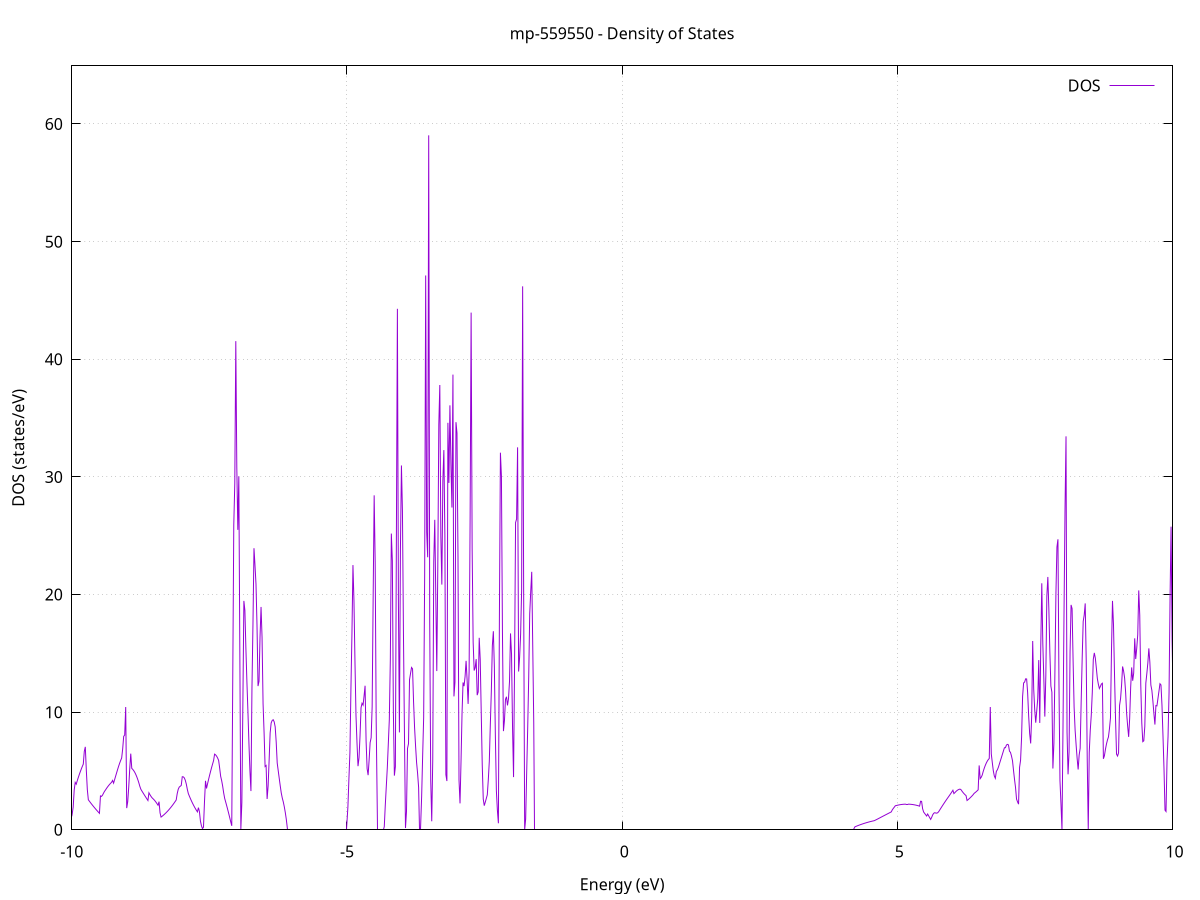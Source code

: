 set title 'mp-559550 - Density of States'
set xlabel 'Energy (eV)'
set ylabel 'DOS (states/eV)'
set grid
set xrange [-10:10]
set yrange [0:64.941]
set xzeroaxis lt -1
set terminal png size 800,600
set output 'mp-559550_dos_gnuplot.png'
plot '-' using 1:2 with lines title 'DOS'
-22.472500 0.000000
-22.454100 0.000000
-22.435800 0.000000
-22.417400 0.000000
-22.399100 0.000000
-22.380700 0.000000
-22.362400 0.000000
-22.344000 0.000000
-22.325700 0.000000
-22.307300 0.000000
-22.289000 0.000000
-22.270600 0.000000
-22.252200 0.000000
-22.233900 0.000000
-22.215500 0.000000
-22.197200 0.000000
-22.178800 0.000000
-22.160500 0.000000
-22.142100 0.000000
-22.123800 0.000000
-22.105400 0.000000
-22.087100 0.000000
-22.068700 0.000000
-22.050400 0.000000
-22.032000 0.000000
-22.013700 0.000000
-21.995300 0.000000
-21.977000 0.000000
-21.958600 0.000000
-21.940300 0.000000
-21.921900 0.000000
-21.903600 0.000000
-21.885200 0.000000
-21.866900 0.000000
-21.848500 0.000000
-21.830100 0.000000
-21.811800 0.000000
-21.793400 0.000000
-21.775100 0.000000
-21.756700 0.000000
-21.738400 0.000000
-21.720000 0.000000
-21.701700 0.000000
-21.683300 0.000000
-21.665000 0.000000
-21.646600 0.000000
-21.628300 0.000000
-21.609900 0.000000
-21.591600 0.000000
-21.573200 0.000000
-21.554900 0.000000
-21.536500 0.000000
-21.518200 0.000000
-21.499800 0.000000
-21.481500 0.000000
-21.463100 0.000000
-21.444800 0.000000
-21.426400 0.000000
-21.408100 0.000000
-21.389700 0.000000
-21.371300 0.000000
-21.353000 0.000000
-21.334600 0.000000
-21.316300 0.000000
-21.297900 0.000000
-21.279600 0.000000
-21.261200 0.000000
-21.242900 0.000000
-21.224500 0.000000
-21.206200 0.000000
-21.187800 0.000000
-21.169500 0.000000
-21.151100 0.000000
-21.132800 0.000000
-21.114400 0.000000
-21.096100 0.000000
-21.077700 0.000000
-21.059400 0.000000
-21.041000 0.000000
-21.022700 0.000000
-21.004300 0.000000
-20.986000 0.000000
-20.967600 0.000000
-20.949200 0.000000
-20.930900 0.000000
-20.912500 0.000000
-20.894200 0.000000
-20.875800 0.000000
-20.857500 0.000000
-20.839100 0.000000
-20.820800 0.000000
-20.802400 1.279700
-20.784100 2.049700
-20.765700 2.731300
-20.747400 3.324500
-20.729000 3.829400
-20.710700 4.891200
-20.692300 6.050300
-20.674000 7.244700
-20.655600 10.137500
-20.637300 10.598400
-20.618900 10.800200
-20.600600 10.742900
-20.582200 10.426400
-20.563900 10.576500
-20.545500 6.742400
-20.527100 5.129200
-20.508800 2.079400
-20.490400 0.145800
-20.472100 1.615500
-20.453700 3.751200
-20.435400 6.548200
-20.417000 9.668100
-20.398700 11.173500
-20.380300 12.030700
-20.362000 11.586500
-20.343600 10.615400
-20.325300 5.343100
-20.306900 4.825800
-20.288600 4.339100
-20.270200 3.882900
-20.251900 3.457400
-20.233500 3.062400
-20.215200 6.848400
-20.196800 5.521600
-20.178500 5.906700
-20.160100 6.221200
-20.141800 6.526700
-20.123400 6.858800
-20.105100 7.205900
-20.086700 7.847000
-20.068300 7.637500
-20.050000 8.476100
-20.031600 9.192500
-20.013300 9.786700
-19.994900 10.258600
-19.976600 10.608300
-19.958200 20.641600
-19.939900 27.027200
-19.921500 10.891600
-19.903200 10.489200
-19.884800 9.970600
-19.866500 9.335600
-19.848100 8.584400
-19.829800 8.723900
-19.811400 7.972400
-19.793100 7.178400
-19.774700 6.685600
-19.756400 6.314600
-19.738000 6.047200
-19.719700 5.746600
-19.701300 5.335700
-19.683000 6.077500
-19.664600 2.871900
-19.646200 3.200400
-19.627900 3.548700
-19.609500 3.916900
-19.591200 4.304900
-19.572800 4.712700
-19.554500 14.770300
-19.536100 10.166200
-19.517800 9.463700
-19.499400 8.711200
-19.481100 7.908700
-19.462700 7.056100
-19.444400 6.153400
-19.426000 4.381300
-19.407700 1.968200
-19.389300 0.476800
-19.371000 0.154200
-19.352600 3.308000
-19.334300 2.510700
-19.315900 3.211200
-19.297600 4.021600
-19.279200 4.941700
-19.260900 7.728700
-19.242500 7.028200
-19.224200 7.217700
-19.205800 7.319000
-19.187400 7.331900
-19.169100 7.256500
-19.150700 7.092900
-19.132400 6.186200
-19.114000 4.835400
-19.095700 4.382000
-19.077300 3.936400
-19.059000 3.498600
-19.040600 3.068600
-19.022300 2.661900
-19.003900 2.353900
-18.985600 2.163500
-18.967200 1.910700
-18.948900 1.595600
-18.930500 1.218100
-18.912200 1126.777700
-18.893800 50.990500
-18.875500 51.113400
-18.857100 129.844200
-18.838800 126.088900
-18.820400 279.144500
-18.802100 0.000000
-18.783700 0.000000
-18.765300 0.000000
-18.747000 0.000000
-18.728600 0.000000
-18.710300 0.000000
-18.691900 0.000000
-18.673600 0.000000
-18.655200 0.000000
-18.636900 0.000000
-18.618500 0.000000
-18.600200 0.000000
-18.581800 0.000000
-18.563500 0.000000
-18.545100 0.000000
-18.526800 0.000000
-18.508400 0.000000
-18.490100 0.000000
-18.471700 0.000000
-18.453400 0.000000
-18.435000 0.000000
-18.416700 0.000000
-18.398300 0.000000
-18.380000 0.000000
-18.361600 0.000000
-18.343200 0.000000
-18.324900 0.000000
-18.306500 0.000000
-18.288200 0.000000
-18.269800 0.000000
-18.251500 0.000000
-18.233100 0.000000
-18.214800 0.000000
-18.196400 0.000000
-18.178100 0.000000
-18.159700 0.000000
-18.141400 0.000000
-18.123000 0.000000
-18.104700 0.000000
-18.086300 0.000000
-18.068000 0.000000
-18.049600 0.000000
-18.031300 0.000000
-18.012900 0.000000
-17.994600 0.000000
-17.976200 0.000000
-17.957900 0.000000
-17.939500 0.000000
-17.921200 0.000000
-17.902800 0.000000
-17.884400 0.000000
-17.866100 0.000000
-17.847700 0.000000
-17.829400 0.000000
-17.811000 0.000000
-17.792700 0.000000
-17.774300 0.000000
-17.756000 0.000000
-17.737600 0.000000
-17.719300 0.000000
-17.700900 0.000000
-17.682600 0.000000
-17.664200 0.000000
-17.645900 0.000000
-17.627500 0.000000
-17.609200 0.000000
-17.590800 0.000000
-17.572500 0.000000
-17.554100 0.000000
-17.535800 0.000000
-17.517400 0.000000
-17.499100 0.000000
-17.480700 0.000000
-17.462300 0.000000
-17.444000 0.000000
-17.425600 0.000000
-17.407300 0.000000
-17.388900 0.000000
-17.370600 0.000000
-17.352200 0.000000
-17.333900 0.000000
-17.315500 0.000000
-17.297200 0.000000
-17.278800 0.000000
-17.260500 0.000000
-17.242100 0.000000
-17.223800 0.000000
-17.205400 0.000000
-17.187100 0.000000
-17.168700 0.000000
-17.150400 0.000000
-17.132000 0.000000
-17.113700 0.000000
-17.095300 0.000000
-17.077000 0.000000
-17.058600 0.000000
-17.040300 0.000000
-17.021900 0.000000
-17.003500 0.000000
-16.985200 0.000000
-16.966800 0.000000
-16.948500 0.000000
-16.930100 0.000000
-16.911800 0.000000
-16.893400 0.000000
-16.875100 0.000000
-16.856700 0.000000
-16.838400 0.000000
-16.820000 0.000000
-16.801700 0.000000
-16.783300 0.000000
-16.765000 0.000000
-16.746600 0.000000
-16.728300 0.000000
-16.709900 0.000000
-16.691600 0.000000
-16.673200 0.000000
-16.654900 0.000000
-16.636500 0.000000
-16.618200 0.000000
-16.599800 0.000000
-16.581400 0.000000
-16.563100 0.000000
-16.544700 0.000000
-16.526400 0.000000
-16.508000 0.000000
-16.489700 0.000000
-16.471300 0.000000
-16.453000 0.000000
-16.434600 0.000000
-16.416300 0.000000
-16.397900 0.000000
-16.379600 0.000000
-16.361200 0.000000
-16.342900 0.000000
-16.324500 0.000000
-16.306200 0.000000
-16.287800 0.000000
-16.269500 0.000000
-16.251100 0.000000
-16.232800 0.000000
-16.214400 0.000000
-16.196100 0.000000
-16.177700 0.000000
-16.159300 0.000000
-16.141000 0.000000
-16.122600 0.000000
-16.104300 0.000000
-16.085900 0.000000
-16.067600 0.000000
-16.049200 0.000000
-16.030900 0.000000
-16.012500 0.000000
-15.994200 0.000000
-15.975800 0.000000
-15.957500 0.000000
-15.939100 0.000000
-15.920800 0.000000
-15.902400 0.000000
-15.884100 0.000000
-15.865700 0.000000
-15.847400 0.000000
-15.829000 0.000000
-15.810700 0.000000
-15.792300 0.000000
-15.774000 0.000000
-15.755600 0.000000
-15.737300 0.000000
-15.718900 0.000000
-15.700500 0.000000
-15.682200 0.000000
-15.663800 0.000000
-15.645500 0.000000
-15.627100 0.000000
-15.608800 0.000000
-15.590400 0.000000
-15.572100 0.000000
-15.553700 0.000000
-15.535400 0.000000
-15.517000 0.000000
-15.498700 0.000000
-15.480300 0.000000
-15.462000 0.000000
-15.443600 0.000000
-15.425300 0.000000
-15.406900 0.000000
-15.388600 0.000000
-15.370200 0.000000
-15.351900 0.000000
-15.333500 0.000000
-15.315200 0.000000
-15.296800 0.000000
-15.278400 0.000000
-15.260100 0.000000
-15.241700 0.000000
-15.223400 0.000000
-15.205000 0.000000
-15.186700 0.000000
-15.168300 0.000000
-15.150000 0.000000
-15.131600 0.000000
-15.113300 0.000000
-15.094900 0.000000
-15.076600 0.000000
-15.058200 0.000000
-15.039900 0.000000
-15.021500 0.000000
-15.003200 0.000000
-14.984800 0.000000
-14.966500 0.000000
-14.948100 0.000000
-14.929800 0.000000
-14.911400 0.000000
-14.893100 0.000000
-14.874700 0.000000
-14.856400 0.000000
-14.838000 0.000000
-14.819600 0.000000
-14.801300 0.000000
-14.782900 0.000000
-14.764600 0.000000
-14.746200 0.000000
-14.727900 0.000000
-14.709500 0.000000
-14.691200 0.000000
-14.672800 0.000000
-14.654500 0.000000
-14.636100 0.000000
-14.617800 0.000000
-14.599400 0.000000
-14.581100 0.000000
-14.562700 0.000000
-14.544400 0.000000
-14.526000 0.000000
-14.507700 0.000000
-14.489300 0.000000
-14.471000 0.000000
-14.452600 0.000000
-14.434300 0.000000
-14.415900 0.000000
-14.397500 0.000000
-14.379200 0.000000
-14.360800 0.000000
-14.342500 0.000000
-14.324100 0.000000
-14.305800 0.000000
-14.287400 0.000000
-14.269100 0.000000
-14.250700 0.000000
-14.232400 0.000000
-14.214000 0.000000
-14.195700 0.000000
-14.177300 0.000000
-14.159000 0.000000
-14.140600 0.000000
-14.122300 0.000000
-14.103900 0.000000
-14.085600 0.000000
-14.067200 0.000000
-14.048900 0.000000
-14.030500 0.000000
-14.012200 0.000000
-13.993800 0.000000
-13.975500 0.000000
-13.957100 0.000000
-13.938700 0.000000
-13.920400 0.000000
-13.902000 0.000000
-13.883700 0.000000
-13.865300 0.000000
-13.847000 0.000000
-13.828600 0.000000
-13.810300 0.000000
-13.791900 0.000000
-13.773600 0.000000
-13.755200 0.000000
-13.736900 0.000000
-13.718500 0.000000
-13.700200 0.000000
-13.681800 0.000000
-13.663500 0.000000
-13.645100 0.000000
-13.626800 0.000000
-13.608400 0.000000
-13.590100 0.000000
-13.571700 0.000000
-13.553400 0.000000
-13.535000 0.000000
-13.516600 0.000000
-13.498300 0.000000
-13.479900 0.000000
-13.461600 0.000000
-13.443200 0.000000
-13.424900 0.000000
-13.406500 0.000000
-13.388200 0.000000
-13.369800 0.000000
-13.351500 0.000000
-13.333100 0.000000
-13.314800 0.000000
-13.296400 0.000000
-13.278100 0.000000
-13.259700 0.000000
-13.241400 0.000000
-13.223000 0.000000
-13.204700 0.000000
-13.186300 0.000000
-13.168000 0.000000
-13.149600 0.000000
-13.131300 0.000000
-13.112900 0.000000
-13.094500 0.000000
-13.076200 0.000000
-13.057800 0.000000
-13.039500 0.000000
-13.021100 0.000000
-13.002800 0.000000
-12.984400 0.000000
-12.966100 0.000000
-12.947700 0.000000
-12.929400 0.000000
-12.911000 0.000000
-12.892700 0.000000
-12.874300 0.000000
-12.856000 0.000000
-12.837600 0.000000
-12.819300 0.000000
-12.800900 0.000000
-12.782600 0.000000
-12.764200 0.000000
-12.745900 0.000000
-12.727500 0.000000
-12.709200 0.000000
-12.690800 0.000000
-12.672500 0.000000
-12.654100 0.000000
-12.635700 0.000000
-12.617400 0.000000
-12.599000 0.000000
-12.580700 0.000000
-12.562300 0.000000
-12.544000 0.000000
-12.525600 0.000000
-12.507300 0.000000
-12.488900 0.000000
-12.470600 0.000000
-12.452200 0.000000
-12.433900 0.000000
-12.415500 0.000000
-12.397200 0.000000
-12.378800 0.000000
-12.360500 0.000000
-12.342100 0.000000
-12.323800 0.000000
-12.305400 0.000000
-12.287100 0.000000
-12.268700 0.000000
-12.250400 0.000000
-12.232000 0.000000
-12.213600 0.000000
-12.195300 0.000000
-12.176900 0.000000
-12.158600 0.000000
-12.140200 0.000000
-12.121900 0.000000
-12.103500 0.000000
-12.085200 0.000000
-12.066800 0.000000
-12.048500 0.000000
-12.030100 0.000000
-12.011800 0.000000
-11.993400 0.000000
-11.975100 0.000000
-11.956700 0.000000
-11.938400 0.000000
-11.920000 0.000000
-11.901700 0.000000
-11.883300 0.000000
-11.865000 0.000000
-11.846600 0.000000
-11.828300 0.000000
-11.809900 0.000000
-11.791600 0.000000
-11.773200 0.000000
-11.754800 0.000000
-11.736500 0.000000
-11.718100 0.000000
-11.699800 0.000000
-11.681400 0.000000
-11.663100 0.000000
-11.644700 0.000000
-11.626400 0.000000
-11.608000 0.000000
-11.589700 0.000000
-11.571300 0.000000
-11.553000 0.000000
-11.534600 0.000000
-11.516300 0.000000
-11.497900 0.000000
-11.479600 0.000000
-11.461200 0.000000
-11.442900 0.000000
-11.424500 0.000000
-11.406200 0.000000
-11.387800 0.000000
-11.369500 0.000000
-11.351100 0.000000
-11.332700 0.000000
-11.314400 0.000000
-11.296000 0.000000
-11.277700 0.000000
-11.259300 0.000000
-11.241000 0.000000
-11.222600 0.000000
-11.204300 0.000000
-11.185900 0.000000
-11.167600 0.000000
-11.149200 0.000000
-11.130900 0.000000
-11.112500 0.000000
-11.094200 0.000000
-11.075800 0.000000
-11.057500 0.000000
-11.039100 0.000000
-11.020800 0.000000
-11.002400 0.000000
-10.984100 0.000000
-10.965700 0.000000
-10.947400 0.000000
-10.929000 0.000000
-10.910600 0.000000
-10.892300 0.497400
-10.873900 0.598900
-10.855600 0.696700
-10.837200 0.790600
-10.818900 0.880800
-10.800500 0.967300
-10.782200 1.049900
-10.763800 1.128900
-10.745500 1.204000
-10.727100 1.275400
-10.708800 1.343100
-10.690400 1.406900
-10.672100 1.540300
-10.653700 1.694900
-10.635400 1.854200
-10.617000 2.018200
-10.598700 2.186800
-10.580300 2.360200
-10.562000 2.538300
-10.543600 2.721000
-10.525300 2.908400
-10.506900 3.100500
-10.488600 3.958900
-10.470200 4.027900
-10.451800 4.082000
-10.433500 4.121000
-10.415100 4.145000
-10.396800 4.154000
-10.378400 4.147900
-10.360100 4.126800
-10.341700 4.090700
-10.323400 4.039600
-10.305000 3.973400
-10.286700 3.892200
-10.268300 3.796000
-10.250000 3.174300
-10.231600 2.829200
-10.213300 2.506200
-10.194900 2.205300
-10.176600 1.926400
-10.158200 1.669500
-10.139900 2.050300
-10.121500 1.663900
-10.103200 1.036500
-10.084800 0.212100
-10.066500 0.002300
-10.048100 0.148400
-10.029700 0.441700
-10.011400 0.835800
-9.993000 1.330600
-9.974700 1.926200
-9.956300 3.377900
-9.938000 4.026400
-9.919600 3.876200
-9.901300 4.159100
-9.882900 4.428900
-9.864600 4.685500
-9.846200 4.929100
-9.827900 5.159600
-9.809500 5.376900
-9.791200 5.581200
-9.772800 6.666300
-9.754500 7.048400
-9.736100 5.061400
-9.717800 3.415200
-9.699400 2.549500
-9.681100 2.433900
-9.662700 2.320500
-9.644400 2.209300
-9.626000 2.100300
-9.607700 1.993600
-9.589300 1.889100
-9.570900 1.786800
-9.552600 1.686700
-9.534200 1.588800
-9.515900 1.493100
-9.497500 1.399700
-9.479200 2.876900
-9.460800 2.835700
-9.442500 2.934600
-9.424100 3.107600
-9.405800 3.263400
-9.387400 3.385000
-9.369100 3.516000
-9.350700 3.638000
-9.332400 3.751000
-9.314000 3.855000
-9.295700 3.949900
-9.277300 4.035800
-9.259000 4.195900
-9.240600 3.965700
-9.222300 4.258600
-9.203900 4.550100
-9.185600 4.840200
-9.167200 5.128900
-9.148800 5.405500
-9.130500 5.660100
-9.112100 5.892500
-9.093800 6.102700
-9.075400 6.872500
-9.057100 7.941100
-9.038700 8.057600
-9.020400 10.437200
-9.002000 1.842000
-8.983700 2.390700
-8.965300 3.640100
-8.947000 5.192000
-8.928600 6.472400
-8.910300 5.221100
-8.891900 5.131400
-8.873600 5.019500
-8.855200 4.876200
-8.836900 4.701700
-8.818500 4.496000
-8.800200 4.258900
-8.781800 3.990600
-8.763500 3.690900
-8.745100 3.447100
-8.726800 3.302400
-8.708400 3.162200
-8.690000 3.023800
-8.671700 2.887300
-8.653300 2.752500
-8.635000 2.619600
-8.616600 2.488400
-8.598300 3.143200
-8.579900 2.985400
-8.561600 2.846900
-8.543200 2.727900
-8.524900 2.643100
-8.506500 2.556300
-8.488200 2.456500
-8.469800 2.343500
-8.451500 2.217400
-8.433100 2.086900
-8.414800 2.392200
-8.396400 1.435700
-8.378100 1.079600
-8.359700 1.145000
-8.341400 1.215000
-8.323000 1.289500
-8.304700 1.368500
-8.286300 1.451900
-8.267900 1.539900
-8.249600 1.632400
-8.231200 1.729400
-8.212900 1.830900
-8.194500 1.936900
-8.176200 2.047400
-8.157800 2.162400
-8.139500 2.281900
-8.121100 2.405900
-8.102800 2.534400
-8.084400 3.076300
-8.066100 3.442700
-8.047700 3.628800
-8.029400 3.697900
-8.011000 3.770500
-7.992700 4.509000
-7.974300 4.500800
-7.956000 4.415700
-7.937600 4.210400
-7.919300 3.884900
-7.900900 3.439200
-7.882600 3.078600
-7.864200 2.866500
-7.845800 2.664100
-7.827500 2.471500
-7.809100 2.288700
-7.790800 2.115600
-7.772400 1.952400
-7.754100 1.798900
-7.735700 1.655300
-7.717400 1.521400
-7.699000 1.882900
-7.680700 1.540500
-7.662300 0.728700
-7.644000 0.335800
-7.625600 0.099700
-7.607300 0.212900
-7.588900 2.384500
-7.570600 4.162000
-7.552200 3.512300
-7.533900 3.894700
-7.515500 4.262300
-7.497200 4.615100
-7.478800 4.953100
-7.460500 5.276300
-7.442100 5.584700
-7.423800 5.878200
-7.405400 6.430300
-7.387000 6.368700
-7.368700 6.259200
-7.350300 6.101800
-7.332000 5.903200
-7.313600 5.261000
-7.295300 4.553600
-7.276900 4.181000
-7.258600 3.708100
-7.240200 3.131300
-7.221900 2.665500
-7.203500 2.358600
-7.185200 2.041300
-7.166800 1.713800
-7.148500 1.376000
-7.130100 1.027800
-7.111800 0.669400
-7.093400 0.336900
-7.075100 13.034300
-7.056700 25.904800
-7.038400 29.422700
-7.020000 41.538700
-7.001700 30.825800
-6.983300 25.497600
-6.964900 30.039100
-6.946600 15.053900
-6.928200 0.059600
-6.909900 2.319300
-6.891500 10.635400
-6.873200 19.457500
-6.854800 18.648200
-6.836500 15.405300
-6.818100 12.570300
-6.799800 10.073900
-6.781400 7.362000
-6.763100 4.997700
-6.744700 3.292000
-6.726400 12.024700
-6.708000 17.491300
-6.689700 23.937700
-6.671300 22.481600
-6.653000 20.877000
-6.634600 17.370900
-6.616300 12.215800
-6.597900 12.621100
-6.579600 16.407500
-6.561200 18.944900
-6.542900 16.355700
-6.524500 10.709900
-6.506100 8.266400
-6.487800 5.379600
-6.469400 5.463100
-6.451100 2.619600
-6.432700 3.727300
-6.414400 5.912100
-6.396000 8.234400
-6.377700 9.076900
-6.359300 9.287500
-6.341000 9.357300
-6.322600 9.180900
-6.304300 8.750300
-6.285900 7.462100
-6.267600 5.681200
-6.249200 5.026000
-6.230900 4.375000
-6.212500 3.736200
-6.194200 3.137800
-6.175800 2.705700
-6.157500 2.376700
-6.139100 1.964600
-6.120800 1.469300
-6.102400 0.890900
-6.084000 0.000000
-6.065700 0.000000
-6.047300 0.000000
-6.029000 0.000000
-6.010600 0.000000
-5.992300 0.000000
-5.973900 0.000000
-5.955600 0.000000
-5.937200 0.000000
-5.918900 0.000000
-5.900500 0.000000
-5.882200 0.000000
-5.863800 0.000000
-5.845500 0.000000
-5.827100 0.000000
-5.808800 0.000000
-5.790400 0.000000
-5.772100 0.000000
-5.753700 0.000000
-5.735400 0.000000
-5.717000 0.000000
-5.698700 0.000000
-5.680300 0.000000
-5.661900 0.000000
-5.643600 0.000000
-5.625200 0.000000
-5.606900 0.000000
-5.588500 0.000000
-5.570200 0.000000
-5.551800 0.000000
-5.533500 0.000000
-5.515100 0.000000
-5.496800 0.000000
-5.478400 0.000000
-5.460100 0.000000
-5.441700 0.000000
-5.423400 0.000000
-5.405000 0.000000
-5.386700 0.000000
-5.368300 0.000000
-5.350000 0.000000
-5.331600 0.000000
-5.313300 0.000000
-5.294900 0.000000
-5.276600 0.000000
-5.258200 0.000000
-5.239900 0.000000
-5.221500 0.000000
-5.203100 0.000000
-5.184800 0.000000
-5.166400 0.000000
-5.148100 0.000000
-5.129700 0.000000
-5.111400 0.000000
-5.093000 0.000000
-5.074700 0.000000
-5.056300 0.000000
-5.038000 0.000000
-5.019600 0.000000
-5.001300 0.000000
-4.982900 1.948100
-4.964600 4.354200
-4.946200 6.576900
-4.927900 12.028500
-4.909500 16.682100
-4.891200 22.500900
-4.872800 19.442700
-4.854500 14.227100
-4.836100 9.721200
-4.817800 7.383700
-4.799400 5.408200
-4.781000 6.122700
-4.762700 7.971900
-4.744300 10.375100
-4.726000 10.755100
-4.707600 10.597100
-4.689300 11.373600
-4.670900 12.245400
-4.652600 7.557200
-4.634200 5.195500
-4.615900 4.645100
-4.597500 5.931600
-4.579200 7.405400
-4.560800 7.824200
-4.542500 10.453400
-4.524100 19.813400
-4.505800 28.433000
-4.487400 22.767500
-4.469100 9.212500
-4.450700 0.000000
-4.432400 0.000000
-4.414000 0.000000
-4.395700 0.000000
-4.377300 0.000000
-4.359000 0.000000
-4.340600 0.000000
-4.322200 0.261600
-4.303900 2.071400
-4.285500 3.687100
-4.267200 5.255400
-4.248800 7.306600
-4.230500 9.367100
-4.212100 14.463500
-4.193800 25.180200
-4.175400 22.860300
-4.157100 10.144700
-4.138700 4.603000
-4.120400 5.362400
-4.102000 24.917100
-4.083700 44.291200
-4.065300 19.366700
-4.047000 8.276400
-4.028600 23.846300
-4.010300 30.967800
-3.991900 27.105500
-3.973600 16.652000
-3.955200 8.073000
-3.936900 0.147800
-3.918500 1.545700
-3.900100 6.913700
-3.881800 7.321600
-3.863400 12.760900
-3.845100 13.290300
-3.826700 13.798900
-3.808400 13.680500
-3.790000 10.886000
-3.771700 8.700100
-3.753300 7.111800
-3.735000 5.714900
-3.716600 4.784900
-3.698300 3.606200
-3.679900 0.000000
-3.661600 0.000000
-3.643200 2.831200
-3.624900 6.274600
-3.606500 9.544200
-3.588200 21.698800
-3.569800 47.125300
-3.551500 25.286000
-3.533100 23.166600
-3.514800 59.037200
-3.496400 17.727300
-3.478100 4.201100
-3.459700 0.721400
-3.441300 5.958300
-3.423000 22.793000
-3.404600 26.348400
-3.386300 19.965500
-3.367900 13.490500
-3.349600 22.306900
-3.331200 34.449600
-3.312900 37.811800
-3.294500 24.970700
-3.276200 20.841200
-3.257800 29.661300
-3.239500 32.277500
-3.221100 25.045300
-3.202800 4.684700
-3.184400 4.143400
-3.166100 34.598900
-3.147700 29.485400
-3.129400 36.082700
-3.111000 31.050900
-3.092700 27.396900
-3.074300 38.697300
-3.056000 11.339800
-3.037600 12.552100
-3.019200 34.650800
-3.000900 33.715600
-2.982500 23.160600
-2.964200 4.238600
-2.945800 2.242300
-2.927500 5.819000
-2.909100 9.911800
-2.890800 12.524300
-2.872400 12.213100
-2.854100 13.019400
-2.835700 14.365100
-2.817400 12.772200
-2.799000 10.701600
-2.780700 13.462900
-2.762300 26.600200
-2.744000 43.963600
-2.725600 23.915800
-2.707300 15.956000
-2.688900 13.537100
-2.670600 13.776900
-2.652200 14.508000
-2.633900 11.444700
-2.615500 11.722200
-2.597100 16.320800
-2.578800 14.485900
-2.560400 9.981000
-2.542100 5.533600
-2.523700 2.614100
-2.505400 2.050300
-2.487000 2.346300
-2.468700 2.652700
-2.450300 2.969500
-2.432000 4.245500
-2.413600 5.829400
-2.395300 8.932900
-2.376900 11.761100
-2.358600 15.641200
-2.340200 16.881000
-2.321900 13.851600
-2.303500 7.942100
-2.285200 3.314200
-2.266800 1.643300
-2.248500 0.552600
-2.230100 18.172800
-2.211800 32.055900
-2.193400 30.039200
-2.175100 16.886400
-2.156700 8.387100
-2.138300 9.298200
-2.120000 11.081200
-2.101600 11.307400
-2.083300 10.571900
-2.064900 11.147600
-2.046600 12.609100
-2.028200 16.693500
-2.009900 14.925700
-1.991500 8.668200
-1.973200 4.478500
-1.954800 13.986900
-1.936500 26.115800
-1.918100 26.417000
-1.899800 32.511900
-1.881400 13.454000
-1.863100 14.653900
-1.844700 16.629000
-1.826400 20.346700
-1.808000 46.197900
-1.789700 20.364600
-1.771300 0.000000
-1.753000 0.912500
-1.734600 4.874500
-1.716200 8.629600
-1.697900 12.929600
-1.679500 18.359000
-1.661200 20.242300
-1.642800 21.930500
-1.624500 15.621500
-1.606100 9.047300
-1.587800 0.000000
-1.569400 0.000000
-1.551100 0.000000
-1.532700 0.000000
-1.514400 0.000000
-1.496000 0.000000
-1.477700 0.000000
-1.459300 0.000000
-1.441000 0.000000
-1.422600 0.000000
-1.404300 0.000000
-1.385900 0.000000
-1.367600 0.000000
-1.349200 0.000000
-1.330900 0.000000
-1.312500 0.000000
-1.294200 0.000000
-1.275800 0.000000
-1.257400 0.000000
-1.239100 0.000000
-1.220700 0.000000
-1.202400 0.000000
-1.184000 0.000000
-1.165700 0.000000
-1.147300 0.000000
-1.129000 0.000000
-1.110600 0.000000
-1.092300 0.000000
-1.073900 0.000000
-1.055600 0.000000
-1.037200 0.000000
-1.018900 0.000000
-1.000500 0.000000
-0.982200 0.000000
-0.963800 0.000000
-0.945500 0.000000
-0.927100 0.000000
-0.908800 0.000000
-0.890400 0.000000
-0.872100 0.000000
-0.853700 0.000000
-0.835300 0.000000
-0.817000 0.000000
-0.798600 0.000000
-0.780300 0.000000
-0.761900 0.000000
-0.743600 0.000000
-0.725200 0.000000
-0.706900 0.000000
-0.688500 0.000000
-0.670200 0.000000
-0.651800 0.000000
-0.633500 0.000000
-0.615100 0.000000
-0.596800 0.000000
-0.578400 0.000000
-0.560100 0.000000
-0.541700 0.000000
-0.523400 0.000000
-0.505000 0.000000
-0.486700 0.000000
-0.468300 0.000000
-0.450000 0.000000
-0.431600 0.000000
-0.413200 0.000000
-0.394900 0.000000
-0.376500 0.000000
-0.358200 0.000000
-0.339800 0.000000
-0.321500 0.000000
-0.303100 0.000000
-0.284800 0.000000
-0.266400 0.000000
-0.248100 0.000000
-0.229700 0.000000
-0.211400 0.000000
-0.193000 0.000000
-0.174700 0.000000
-0.156300 0.000000
-0.138000 0.000000
-0.119600 0.000000
-0.101300 0.000000
-0.082900 0.000000
-0.064600 0.000000
-0.046200 0.000000
-0.027900 0.000000
-0.009500 0.000000
0.008800 0.000000
0.027200 0.000000
0.045600 0.000000
0.063900 0.000000
0.082300 0.000000
0.100600 0.000000
0.119000 0.000000
0.137300 0.000000
0.155700 0.000000
0.174000 0.000000
0.192400 0.000000
0.210700 0.000000
0.229100 0.000000
0.247400 0.000000
0.265800 0.000000
0.284100 0.000000
0.302500 0.000000
0.320800 0.000000
0.339200 0.000000
0.357500 0.000000
0.375900 0.000000
0.394200 0.000000
0.412600 0.000000
0.430900 0.000000
0.449300 0.000000
0.467700 0.000000
0.486000 0.000000
0.504400 0.000000
0.522700 0.000000
0.541100 0.000000
0.559400 0.000000
0.577800 0.000000
0.596100 0.000000
0.614500 0.000000
0.632800 0.000000
0.651200 0.000000
0.669500 0.000000
0.687900 0.000000
0.706200 0.000000
0.724600 0.000000
0.742900 0.000000
0.761300 0.000000
0.779600 0.000000
0.798000 0.000000
0.816300 0.000000
0.834700 0.000000
0.853000 0.000000
0.871400 0.000000
0.889700 0.000000
0.908100 0.000000
0.926500 0.000000
0.944800 0.000000
0.963200 0.000000
0.981500 0.000000
0.999900 0.000000
1.018200 0.000000
1.036600 0.000000
1.054900 0.000000
1.073300 0.000000
1.091600 0.000000
1.110000 0.000000
1.128300 0.000000
1.146700 0.000000
1.165000 0.000000
1.183400 0.000000
1.201700 0.000000
1.220100 0.000000
1.238400 0.000000
1.256800 0.000000
1.275100 0.000000
1.293500 0.000000
1.311800 0.000000
1.330200 0.000000
1.348600 0.000000
1.366900 0.000000
1.385300 0.000000
1.403600 0.000000
1.422000 0.000000
1.440300 0.000000
1.458700 0.000000
1.477000 0.000000
1.495400 0.000000
1.513700 0.000000
1.532100 0.000000
1.550400 0.000000
1.568800 0.000000
1.587100 0.000000
1.605500 0.000000
1.623800 0.000000
1.642200 0.000000
1.660500 0.000000
1.678900 0.000000
1.697200 0.000000
1.715600 0.000000
1.733900 0.000000
1.752300 0.000000
1.770700 0.000000
1.789000 0.000000
1.807400 0.000000
1.825700 0.000000
1.844100 0.000000
1.862400 0.000000
1.880800 0.000000
1.899100 0.000000
1.917500 0.000000
1.935800 0.000000
1.954200 0.000000
1.972500 0.000000
1.990900 0.000000
2.009200 0.000000
2.027600 0.000000
2.045900 0.000000
2.064300 0.000000
2.082600 0.000000
2.101000 0.000000
2.119300 0.000000
2.137700 0.000000
2.156000 0.000000
2.174400 0.000000
2.192700 0.000000
2.211100 0.000000
2.229500 0.000000
2.247800 0.000000
2.266200 0.000000
2.284500 0.000000
2.302900 0.000000
2.321200 0.000000
2.339600 0.000000
2.357900 0.000000
2.376300 0.000000
2.394600 0.000000
2.413000 0.000000
2.431300 0.000000
2.449700 0.000000
2.468000 0.000000
2.486400 0.000000
2.504700 0.000000
2.523100 0.000000
2.541400 0.000000
2.559800 0.000000
2.578100 0.000000
2.596500 0.000000
2.614800 0.000000
2.633200 0.000000
2.651600 0.000000
2.669900 0.000000
2.688300 0.000000
2.706600 0.000000
2.725000 0.000000
2.743300 0.000000
2.761700 0.000000
2.780000 0.000000
2.798400 0.000000
2.816700 0.000000
2.835100 0.000000
2.853400 0.000000
2.871800 0.000000
2.890100 0.000000
2.908500 0.000000
2.926800 0.000000
2.945200 0.000000
2.963500 0.000000
2.981900 0.000000
3.000200 0.000000
3.018600 0.000000
3.036900 0.000000
3.055300 0.000000
3.073600 0.000000
3.092000 0.000000
3.110400 0.000000
3.128700 0.000000
3.147100 0.000000
3.165400 0.000000
3.183800 0.000000
3.202100 0.000000
3.220500 0.000000
3.238800 0.000000
3.257200 0.000000
3.275500 0.000000
3.293900 0.000000
3.312200 0.000000
3.330600 0.000000
3.348900 0.000000
3.367300 0.000000
3.385600 0.000000
3.404000 0.000000
3.422300 0.000000
3.440700 0.000000
3.459000 0.000000
3.477400 0.000000
3.495700 0.000000
3.514100 0.000000
3.532500 0.000000
3.550800 0.000000
3.569200 0.000000
3.587500 0.000000
3.605900 0.000000
3.624200 0.000000
3.642600 0.000000
3.660900 0.000000
3.679300 0.000000
3.697600 0.000000
3.716000 0.000000
3.734300 0.000000
3.752700 0.000000
3.771000 0.000000
3.789400 0.000000
3.807700 0.000000
3.826100 0.000000
3.844400 0.000000
3.862800 0.000000
3.881100 0.000000
3.899500 0.000000
3.917800 0.000000
3.936200 0.000000
3.954500 0.000000
3.972900 0.000000
3.991300 0.000000
4.009600 0.000000
4.028000 0.000000
4.046300 0.000000
4.064700 0.000000
4.083000 0.000000
4.101400 0.000000
4.119700 0.000000
4.138100 0.000000
4.156400 0.000000
4.174800 0.000000
4.193100 0.000000
4.211500 0.000000
4.229800 0.251700
4.248200 0.287400
4.266500 0.322100
4.284900 0.356000
4.303200 0.388900
4.321600 0.420800
4.339900 0.451800
4.358300 0.481900
4.376600 0.511100
4.395000 0.539300
4.413400 0.566600
4.431700 0.593000
4.450100 0.618400
4.468400 0.642900
4.486800 0.666500
4.505100 0.689100
4.523500 0.710800
4.541800 0.731600
4.560200 0.751500
4.578500 0.770400
4.596900 0.809300
4.615200 0.851200
4.633600 0.894800
4.651900 0.939800
4.670300 0.984900
4.688600 1.029900
4.707000 1.074900
4.725300 1.119800
4.743700 1.164700
4.762000 1.209400
4.780400 1.254200
4.798700 1.298800
4.817100 1.343400
4.835500 1.387900
4.853800 1.432300
4.872200 1.476700
4.890500 1.521000
4.908900 1.696700
4.927200 1.814700
4.945600 1.927100
4.963900 2.042500
4.982300 2.061900
5.000600 2.083600
5.019000 2.103100
5.037300 2.120500
5.055700 2.135600
5.074000 2.148600
5.092400 2.159400
5.110700 2.168000
5.129100 2.174400
5.147400 2.178600
5.165800 2.180700
5.184100 2.180500
5.202500 2.178200
5.220800 2.173700
5.239200 2.167000
5.257500 2.158100
5.275900 2.147000
5.294300 2.133700
5.312600 2.118300
5.331000 2.100600
5.349300 2.080800
5.367700 2.058800
5.386000 2.034600
5.404400 2.008200
5.422700 2.426800
5.441100 2.414300
5.459400 1.794300
5.477800 1.511700
5.496100 1.394200
5.514500 1.280600
5.532800 1.171200
5.551200 1.338800
5.569500 1.184000
5.587900 1.031400
5.606200 0.881000
5.624600 1.060600
5.642900 1.271200
5.661300 1.401400
5.679600 1.451200
5.698000 1.425600
5.716400 1.412400
5.734700 1.451300
5.753100 1.551700
5.771400 1.688400
5.789800 1.825100
5.808100 1.959900
5.826500 2.092700
5.844800 2.223500
5.863200 2.352300
5.881500 2.479100
5.899900 2.603900
5.918200 2.726800
5.936600 2.847700
5.954900 2.970300
5.973300 3.096600
5.991600 3.226500
6.010000 3.360100
6.028300 3.077100
6.046700 3.160600
6.065000 3.254300
6.083400 3.330800
6.101700 3.390100
6.120100 3.432400
6.138400 3.457500
6.156800 3.408600
6.175200 3.284500
6.193500 3.170800
6.211900 3.069800
6.230200 2.981500
6.248600 2.906100
6.266900 2.489100
6.285300 2.557800
6.303600 2.631700
6.322000 2.710800
6.340300 2.795000
6.358700 2.884500
6.377000 2.979100
6.395400 3.094100
6.413700 3.161200
6.432100 3.233600
6.450400 3.311300
6.468800 3.394300
6.487100 5.471200
6.505500 4.343200
6.523800 4.458900
6.542200 4.645300
6.560500 4.954600
6.578900 5.226400
6.597300 5.460800
6.615600 5.661000
6.634000 5.829600
6.652300 5.963100
6.670700 6.060100
6.689000 10.435900
6.707400 6.452300
6.725700 5.713500
6.744100 5.017600
6.762400 4.574200
6.780800 4.374500
6.799100 4.962300
6.817500 5.096900
6.835800 5.309100
6.854200 5.585100
6.872500 5.861500
6.890900 6.138400
6.909200 6.415700
6.927600 6.693500
6.945900 6.971700
6.964300 6.979300
6.982600 7.201700
7.001000 7.262100
7.019400 7.217000
7.037700 6.685700
7.056100 6.580400
7.074400 6.270800
7.092800 5.872700
7.111100 5.052800
7.129500 4.284600
7.147800 3.598000
7.166200 2.607500
7.184500 2.372200
7.202900 2.177100
7.221200 5.308600
7.239600 5.918200
7.257900 7.876100
7.276300 11.331000
7.294600 12.482500
7.313000 12.556700
7.331300 12.831600
7.349700 12.819900
7.368000 11.641600
7.386400 9.679000
7.404700 8.178300
7.423100 7.340600
7.441400 9.663300
7.459800 16.048200
7.478200 11.957200
7.496500 10.186900
7.514900 9.103500
7.533200 10.103100
7.551600 11.149900
7.569900 14.427700
7.588300 9.082500
7.606600 15.670000
7.625000 20.954000
7.643300 15.873500
7.661700 12.905400
7.680000 9.622100
7.698400 13.062700
7.716700 19.862700
7.735100 21.490600
7.753400 18.761300
7.771800 15.098700
7.790100 12.220300
7.808500 11.699300
7.826800 5.207800
7.845200 7.369800
7.863500 13.428600
7.881900 20.092400
7.900300 24.035900
7.918600 24.694000
7.937000 12.506300
7.955300 4.184000
7.973700 2.195700
7.992000 0.000000
8.010400 8.738200
8.028700 18.303700
8.047100 27.241800
8.065400 33.448900
8.083800 8.311600
8.102100 4.713900
8.120500 6.615300
8.138800 15.131800
8.157200 19.117100
8.175500 18.799700
8.193900 14.377400
8.212200 10.423400
8.230600 8.467900
8.248900 7.201500
8.267300 6.066000
8.285600 5.125900
8.304000 6.353800
8.322300 6.928700
8.340700 10.923600
8.359100 14.623900
8.377400 17.716400
8.395800 18.251800
8.414100 19.244600
8.432500 14.340000
8.450800 5.948300
8.469200 0.000000
8.487500 6.595800
8.505900 8.459100
8.524200 9.747700
8.542600 11.661200
8.560900 14.491200
8.579300 15.037900
8.597600 14.598900
8.616000 13.758600
8.634300 12.862800
8.652700 12.376000
8.671000 12.009700
8.689400 12.185900
8.707700 12.389600
8.726100 12.457000
8.744400 6.033700
8.762800 6.290300
8.781200 6.830700
8.799500 7.277200
8.817900 7.629800
8.836200 7.888800
8.854600 8.603100
8.872900 9.509700
8.891300 15.190800
8.909600 19.457100
8.928000 17.424000
8.946300 13.237200
8.964700 9.496700
8.983000 6.430800
9.001400 6.268800
9.019700 6.533000
9.038100 10.574600
9.056400 11.153300
9.074800 12.296600
9.093100 13.881600
9.111500 13.495800
9.129800 12.904600
9.148200 11.703200
9.166500 9.909500
9.184900 8.823000
9.203200 7.895700
9.221600 9.452800
9.240000 12.122100
9.258300 13.803100
9.276700 12.670100
9.295000 13.322600
9.313400 16.276200
9.331700 14.516600
9.350100 15.438300
9.368400 16.567500
9.386800 20.350900
9.405100 18.238400
9.423500 12.306300
9.441800 9.084600
9.460200 7.489400
9.478500 7.562500
9.496900 8.792600
9.515200 12.463100
9.533600 13.274100
9.551900 14.168800
9.570300 15.423200
9.588600 14.245900
9.607000 12.301500
9.625300 11.848800
9.643700 10.944200
9.662100 9.874700
9.680400 8.945500
9.698800 10.559200
9.717100 10.533800
9.735500 11.152200
9.753800 11.774100
9.772200 12.417100
9.790500 12.315300
9.808900 10.568700
9.827200 7.977200
9.845600 5.179000
9.863900 1.668100
9.882300 1.553400
9.900600 5.862200
9.919000 7.917000
9.937300 11.664300
9.955700 19.747800
9.974000 25.765200
9.992400 16.057800
10.010700 11.516600
10.029100 5.029000
10.047400 4.691100
10.065800 4.851400
10.084200 5.510000
10.102500 6.826500
10.120900 8.386300
10.139200 9.465900
10.157600 12.628200
10.175900 14.999500
10.194300 16.158200
10.212600 15.027300
10.231000 11.919900
10.249300 6.093900
10.267700 6.036300
10.286000 6.219300
10.304400 6.569500
10.322700 7.086700
10.341100 7.653700
10.359400 8.163900
10.377800 8.741900
10.396100 9.387700
10.414500 10.240500
10.432800 13.106000
10.451200 10.305900
10.469500 9.267800
10.487900 8.198300
10.506200 7.162300
10.524600 6.554800
10.543000 6.532800
10.561300 7.757900
10.579700 8.197300
10.598000 8.486000
10.616400 8.623900
10.634700 8.617100
10.653100 8.550600
10.671400 8.452100
10.689800 8.409700
10.708100 8.661500
10.726500 9.127900
10.744800 9.810900
10.763200 10.701800
10.781500 11.482700
10.799900 9.402100
10.818200 11.594200
10.836600 10.529600
10.854900 11.168800
10.873300 11.072900
10.891600 12.860600
10.910000 12.683200
10.928300 12.793900
10.946700 12.172000
10.965100 11.525600
10.983400 10.831800
11.001800 9.970400
11.020100 8.158900
11.038500 8.365600
11.056800 8.612300
11.075200 8.909500
11.093500 11.247100
11.111900 11.360200
11.130200 9.308200
11.148600 10.121500
11.166900 9.926700
11.185300 8.905800
11.203600 8.742700
11.222000 9.118900
11.240300 10.310100
11.258700 10.839400
11.277000 10.811400
11.295400 10.022700
11.313700 9.424900
11.332100 9.643000
11.350400 9.009600
11.368800 8.502800
11.387100 8.269100
11.405500 8.580400
11.423900 9.542400
11.442200 12.321800
11.460600 14.650000
11.478900 12.843500
11.497300 12.085600
11.515600 12.441800
11.534000 12.896400
11.552300 14.170300
11.570700 15.719000
11.589000 16.479700
11.607400 10.047700
11.625700 6.061500
11.644100 3.337200
11.662400 1.292900
11.680800 0.943700
11.699100 1.284100
11.717500 2.494000
11.735800 6.127400
11.754200 9.226300
11.772500 14.016500
11.790900 16.937500
11.809200 15.507400
11.827600 12.950600
11.846000 9.992700
11.864300 7.360500
11.882700 5.054000
11.901000 3.676300
11.919400 3.883100
11.937700 7.789300
11.956100 7.925600
11.974400 8.828800
11.992800 13.168000
12.011100 13.559500
12.029500 12.711000
12.047800 11.401600
12.066200 10.135400
12.084500 9.002000
12.102900 8.052600
12.121200 7.230900
12.139600 7.832500
12.157900 6.774900
12.176300 8.393400
12.194600 8.874100
12.213000 8.701500
12.231300 7.890100
12.249700 6.949400
12.268100 6.160800
12.286400 5.591100
12.304800 5.241500
12.323100 4.865500
12.341500 4.497700
12.359800 4.138200
12.378200 3.786800
12.396500 3.434500
12.414900 3.075100
12.433200 2.699100
12.451600 2.287600
12.469900 1.852400
12.488300 1.429600
12.506600 1.012100
12.525000 0.326400
12.543300 0.138300
12.561700 0.011500
12.580000 0.000000
12.598400 0.000000
12.616700 0.000000
12.635100 0.000000
12.653400 0.000000
12.671800 0.000000
12.690100 0.000000
12.708500 0.000000
12.726900 0.000000
12.745200 0.000000
12.763600 0.000000
12.781900 0.000000
12.800300 0.000000
12.818600 0.000000
12.837000 0.000000
12.855300 0.000000
12.873700 0.000000
12.892000 0.000000
12.910400 0.000000
12.928700 0.000000
12.947100 0.000000
12.965400 0.000000
12.983800 0.000000
13.002100 0.000000
13.020500 0.000000
13.038800 0.000000
13.057200 0.000000
13.075500 0.000000
13.093900 0.000000
13.112200 0.000000
13.130600 0.000000
13.149000 0.000000
13.167300 0.000000
13.185700 0.000000
13.204000 0.000000
13.222400 0.000000
13.240700 0.000000
13.259100 0.000000
13.277400 0.000000
13.295800 0.000000
13.314100 0.000000
13.332500 0.000000
13.350800 0.000000
13.369200 0.000000
13.387500 0.000000
13.405900 0.000000
13.424200 0.000000
13.442600 0.000000
13.460900 0.000000
13.479300 0.000000
13.497600 0.000000
13.516000 0.000000
13.534300 0.000000
13.552700 0.000000
13.571000 0.000000
13.589400 0.000000
13.607800 0.000000
13.626100 0.000000
13.644500 0.000000
13.662800 0.000000
13.681200 0.000000
13.699500 0.000000
13.717900 0.000000
13.736200 0.000000
13.754600 0.000000
13.772900 0.000000
13.791300 0.000000
13.809600 0.000000
13.828000 0.000000
13.846300 0.000000
13.864700 0.000000
13.883000 0.000000
13.901400 0.000000
13.919700 0.000000
13.938100 0.000000
13.956400 0.000000
13.974800 0.000000
13.993100 0.000000
14.011500 0.000000
14.029900 0.000000
14.048200 0.000000
14.066600 0.000000
14.084900 0.000000
14.103300 0.000000
14.121600 0.000000
14.140000 0.000000
14.158300 0.000000
14.176700 0.000000
14.195000 0.000000
14.213400 0.000000
14.231700 0.000000
e
